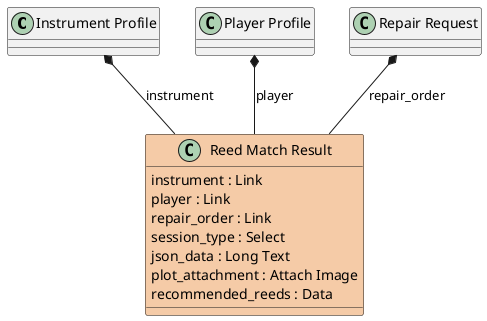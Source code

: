 @startuml
"Instrument Profile" *-- "Reed Match Result" : instrument
"Player Profile" *-- "Reed Match Result" : player
"Repair Request" *-- "Reed Match Result" : repair_order
class "Reed Match Result" #F5CBA7 {
  instrument : Link
  player : Link
  repair_order : Link
  session_type : Select
  json_data : Long Text
  plot_attachment : Attach Image
  recommended_reeds : Data
}
@enduml
